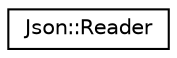 digraph "类继承关系图"
{
 // LATEX_PDF_SIZE
  edge [fontname="Helvetica",fontsize="10",labelfontname="Helvetica",labelfontsize="10"];
  node [fontname="Helvetica",fontsize="10",shape=record];
  rankdir="LR";
  Node0 [label="Json::Reader",height=0.2,width=0.4,color="black", fillcolor="white", style="filled",URL="$classJson_1_1Reader.html",tooltip="Unserialize a JSON document into a Value."];
}
